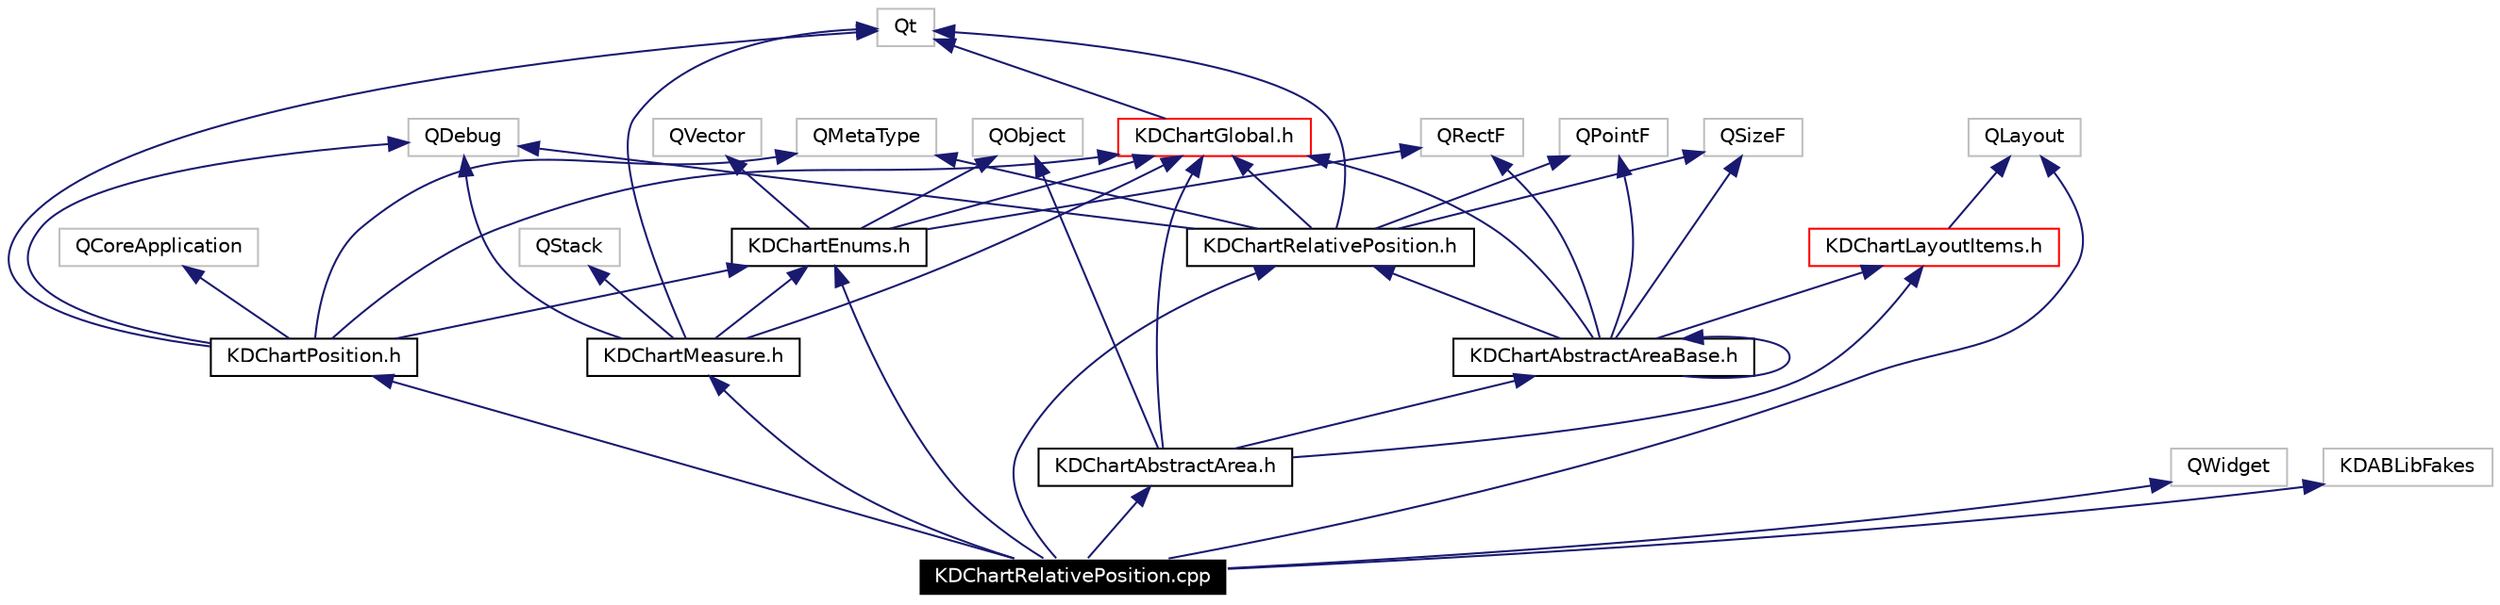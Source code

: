digraph G
{
  edge [fontname="Helvetica",fontsize=10,labelfontname="Helvetica",labelfontsize=10];
  node [fontname="Helvetica",fontsize=10,shape=record];
  Node2748 [label="KDChartRelativePosition.cpp",height=0.2,width=0.4,color="white", fillcolor="black", style="filled" fontcolor="white"];
  Node2749 -> Node2748 [dir=back,color="midnightblue",fontsize=10,style="solid",fontname="Helvetica"];
  Node2749 [label="KDChartRelativePosition.h",height=0.2,width=0.4,color="black",URL="$_k_d_chart_relative_position_8h.html"];
  Node2750 -> Node2749 [dir=back,color="midnightblue",fontsize=10,style="solid",fontname="Helvetica"];
  Node2750 [label="QDebug",height=0.2,width=0.4,color="grey75"];
  Node2751 -> Node2749 [dir=back,color="midnightblue",fontsize=10,style="solid",fontname="Helvetica"];
  Node2751 [label="QMetaType",height=0.2,width=0.4,color="grey75"];
  Node2752 -> Node2749 [dir=back,color="midnightblue",fontsize=10,style="solid",fontname="Helvetica"];
  Node2752 [label="Qt",height=0.2,width=0.4,color="grey75"];
  Node2753 -> Node2749 [dir=back,color="midnightblue",fontsize=10,style="solid",fontname="Helvetica"];
  Node2753 [label="QPointF",height=0.2,width=0.4,color="grey75"];
  Node2754 -> Node2749 [dir=back,color="midnightblue",fontsize=10,style="solid",fontname="Helvetica"];
  Node2754 [label="QSizeF",height=0.2,width=0.4,color="grey75"];
  Node2755 -> Node2749 [dir=back,color="midnightblue",fontsize=10,style="solid",fontname="Helvetica"];
  Node2755 [label="KDChartGlobal.h",height=0.2,width=0.4,color="red",URL="$_k_d_chart_global_8h.html"];
  Node2752 -> Node2755 [dir=back,color="midnightblue",fontsize=10,style="solid",fontname="Helvetica"];
  Node2760 -> Node2748 [dir=back,color="midnightblue",fontsize=10,style="solid",fontname="Helvetica"];
  Node2760 [label="KDChartEnums.h",height=0.2,width=0.4,color="black",URL="$_k_d_chart_enums_8h.html"];
  Node2755 -> Node2760 [dir=back,color="midnightblue",fontsize=10,style="solid",fontname="Helvetica"];
  Node2761 -> Node2760 [dir=back,color="midnightblue",fontsize=10,style="solid",fontname="Helvetica"];
  Node2761 [label="QRectF",height=0.2,width=0.4,color="grey75"];
  Node2762 -> Node2760 [dir=back,color="midnightblue",fontsize=10,style="solid",fontname="Helvetica"];
  Node2762 [label="QObject",height=0.2,width=0.4,color="grey75"];
  Node2763 -> Node2760 [dir=back,color="midnightblue",fontsize=10,style="solid",fontname="Helvetica"];
  Node2763 [label="QVector",height=0.2,width=0.4,color="grey75"];
  Node2764 -> Node2748 [dir=back,color="midnightblue",fontsize=10,style="solid",fontname="Helvetica"];
  Node2764 [label="KDChartMeasure.h",height=0.2,width=0.4,color="black",URL="$_k_d_chart_measure_8h.html"];
  Node2750 -> Node2764 [dir=back,color="midnightblue",fontsize=10,style="solid",fontname="Helvetica"];
  Node2752 -> Node2764 [dir=back,color="midnightblue",fontsize=10,style="solid",fontname="Helvetica"];
  Node2765 -> Node2764 [dir=back,color="midnightblue",fontsize=10,style="solid",fontname="Helvetica"];
  Node2765 [label="QStack",height=0.2,width=0.4,color="grey75"];
  Node2755 -> Node2764 [dir=back,color="midnightblue",fontsize=10,style="solid",fontname="Helvetica"];
  Node2760 -> Node2764 [dir=back,color="midnightblue",fontsize=10,style="solid",fontname="Helvetica"];
  Node2766 -> Node2748 [dir=back,color="midnightblue",fontsize=10,style="solid",fontname="Helvetica"];
  Node2766 [label="KDChartPosition.h",height=0.2,width=0.4,color="black",URL="$_k_d_chart_position_8h.html"];
  Node2750 -> Node2766 [dir=back,color="midnightblue",fontsize=10,style="solid",fontname="Helvetica"];
  Node2752 -> Node2766 [dir=back,color="midnightblue",fontsize=10,style="solid",fontname="Helvetica"];
  Node2751 -> Node2766 [dir=back,color="midnightblue",fontsize=10,style="solid",fontname="Helvetica"];
  Node2767 -> Node2766 [dir=back,color="midnightblue",fontsize=10,style="solid",fontname="Helvetica"];
  Node2767 [label="QCoreApplication",height=0.2,width=0.4,color="grey75"];
  Node2755 -> Node2766 [dir=back,color="midnightblue",fontsize=10,style="solid",fontname="Helvetica"];
  Node2760 -> Node2766 [dir=back,color="midnightblue",fontsize=10,style="solid",fontname="Helvetica"];
  Node2768 -> Node2748 [dir=back,color="midnightblue",fontsize=10,style="solid",fontname="Helvetica"];
  Node2768 [label="KDChartAbstractArea.h",height=0.2,width=0.4,color="black",URL="$_k_d_chart_abstract_area_8h.html"];
  Node2762 -> Node2768 [dir=back,color="midnightblue",fontsize=10,style="solid",fontname="Helvetica"];
  Node2755 -> Node2768 [dir=back,color="midnightblue",fontsize=10,style="solid",fontname="Helvetica"];
  Node2769 -> Node2768 [dir=back,color="midnightblue",fontsize=10,style="solid",fontname="Helvetica"];
  Node2769 [label="KDChartAbstractAreaBase.h",height=0.2,width=0.4,color="black",URL="$_k_d_chart_abstract_area_base_8h.html"];
  Node2753 -> Node2769 [dir=back,color="midnightblue",fontsize=10,style="solid",fontname="Helvetica"];
  Node2754 -> Node2769 [dir=back,color="midnightblue",fontsize=10,style="solid",fontname="Helvetica"];
  Node2761 -> Node2769 [dir=back,color="midnightblue",fontsize=10,style="solid",fontname="Helvetica"];
  Node2755 -> Node2769 [dir=back,color="midnightblue",fontsize=10,style="solid",fontname="Helvetica"];
  Node2770 -> Node2769 [dir=back,color="midnightblue",fontsize=10,style="solid",fontname="Helvetica"];
  Node2770 [label="KDChartLayoutItems.h",height=0.2,width=0.4,color="red",URL="$_k_d_chart_layout_items_8h.html"];
  Node2774 -> Node2770 [dir=back,color="midnightblue",fontsize=10,style="solid",fontname="Helvetica"];
  Node2774 [label="QLayout",height=0.2,width=0.4,color="grey75"];
  Node2749 -> Node2769 [dir=back,color="midnightblue",fontsize=10,style="solid",fontname="Helvetica"];
  Node2769 -> Node2769 [dir=back,color="midnightblue",fontsize=10,style="solid",fontname="Helvetica"];
  Node2770 -> Node2768 [dir=back,color="midnightblue",fontsize=10,style="solid",fontname="Helvetica"];
  Node2779 -> Node2748 [dir=back,color="midnightblue",fontsize=10,style="solid",fontname="Helvetica"];
  Node2779 [label="QWidget",height=0.2,width=0.4,color="grey75"];
  Node2774 -> Node2748 [dir=back,color="midnightblue",fontsize=10,style="solid",fontname="Helvetica"];
  Node2780 -> Node2748 [dir=back,color="midnightblue",fontsize=10,style="solid",fontname="Helvetica"];
  Node2780 [label="KDABLibFakes",height=0.2,width=0.4,color="grey75"];
}
